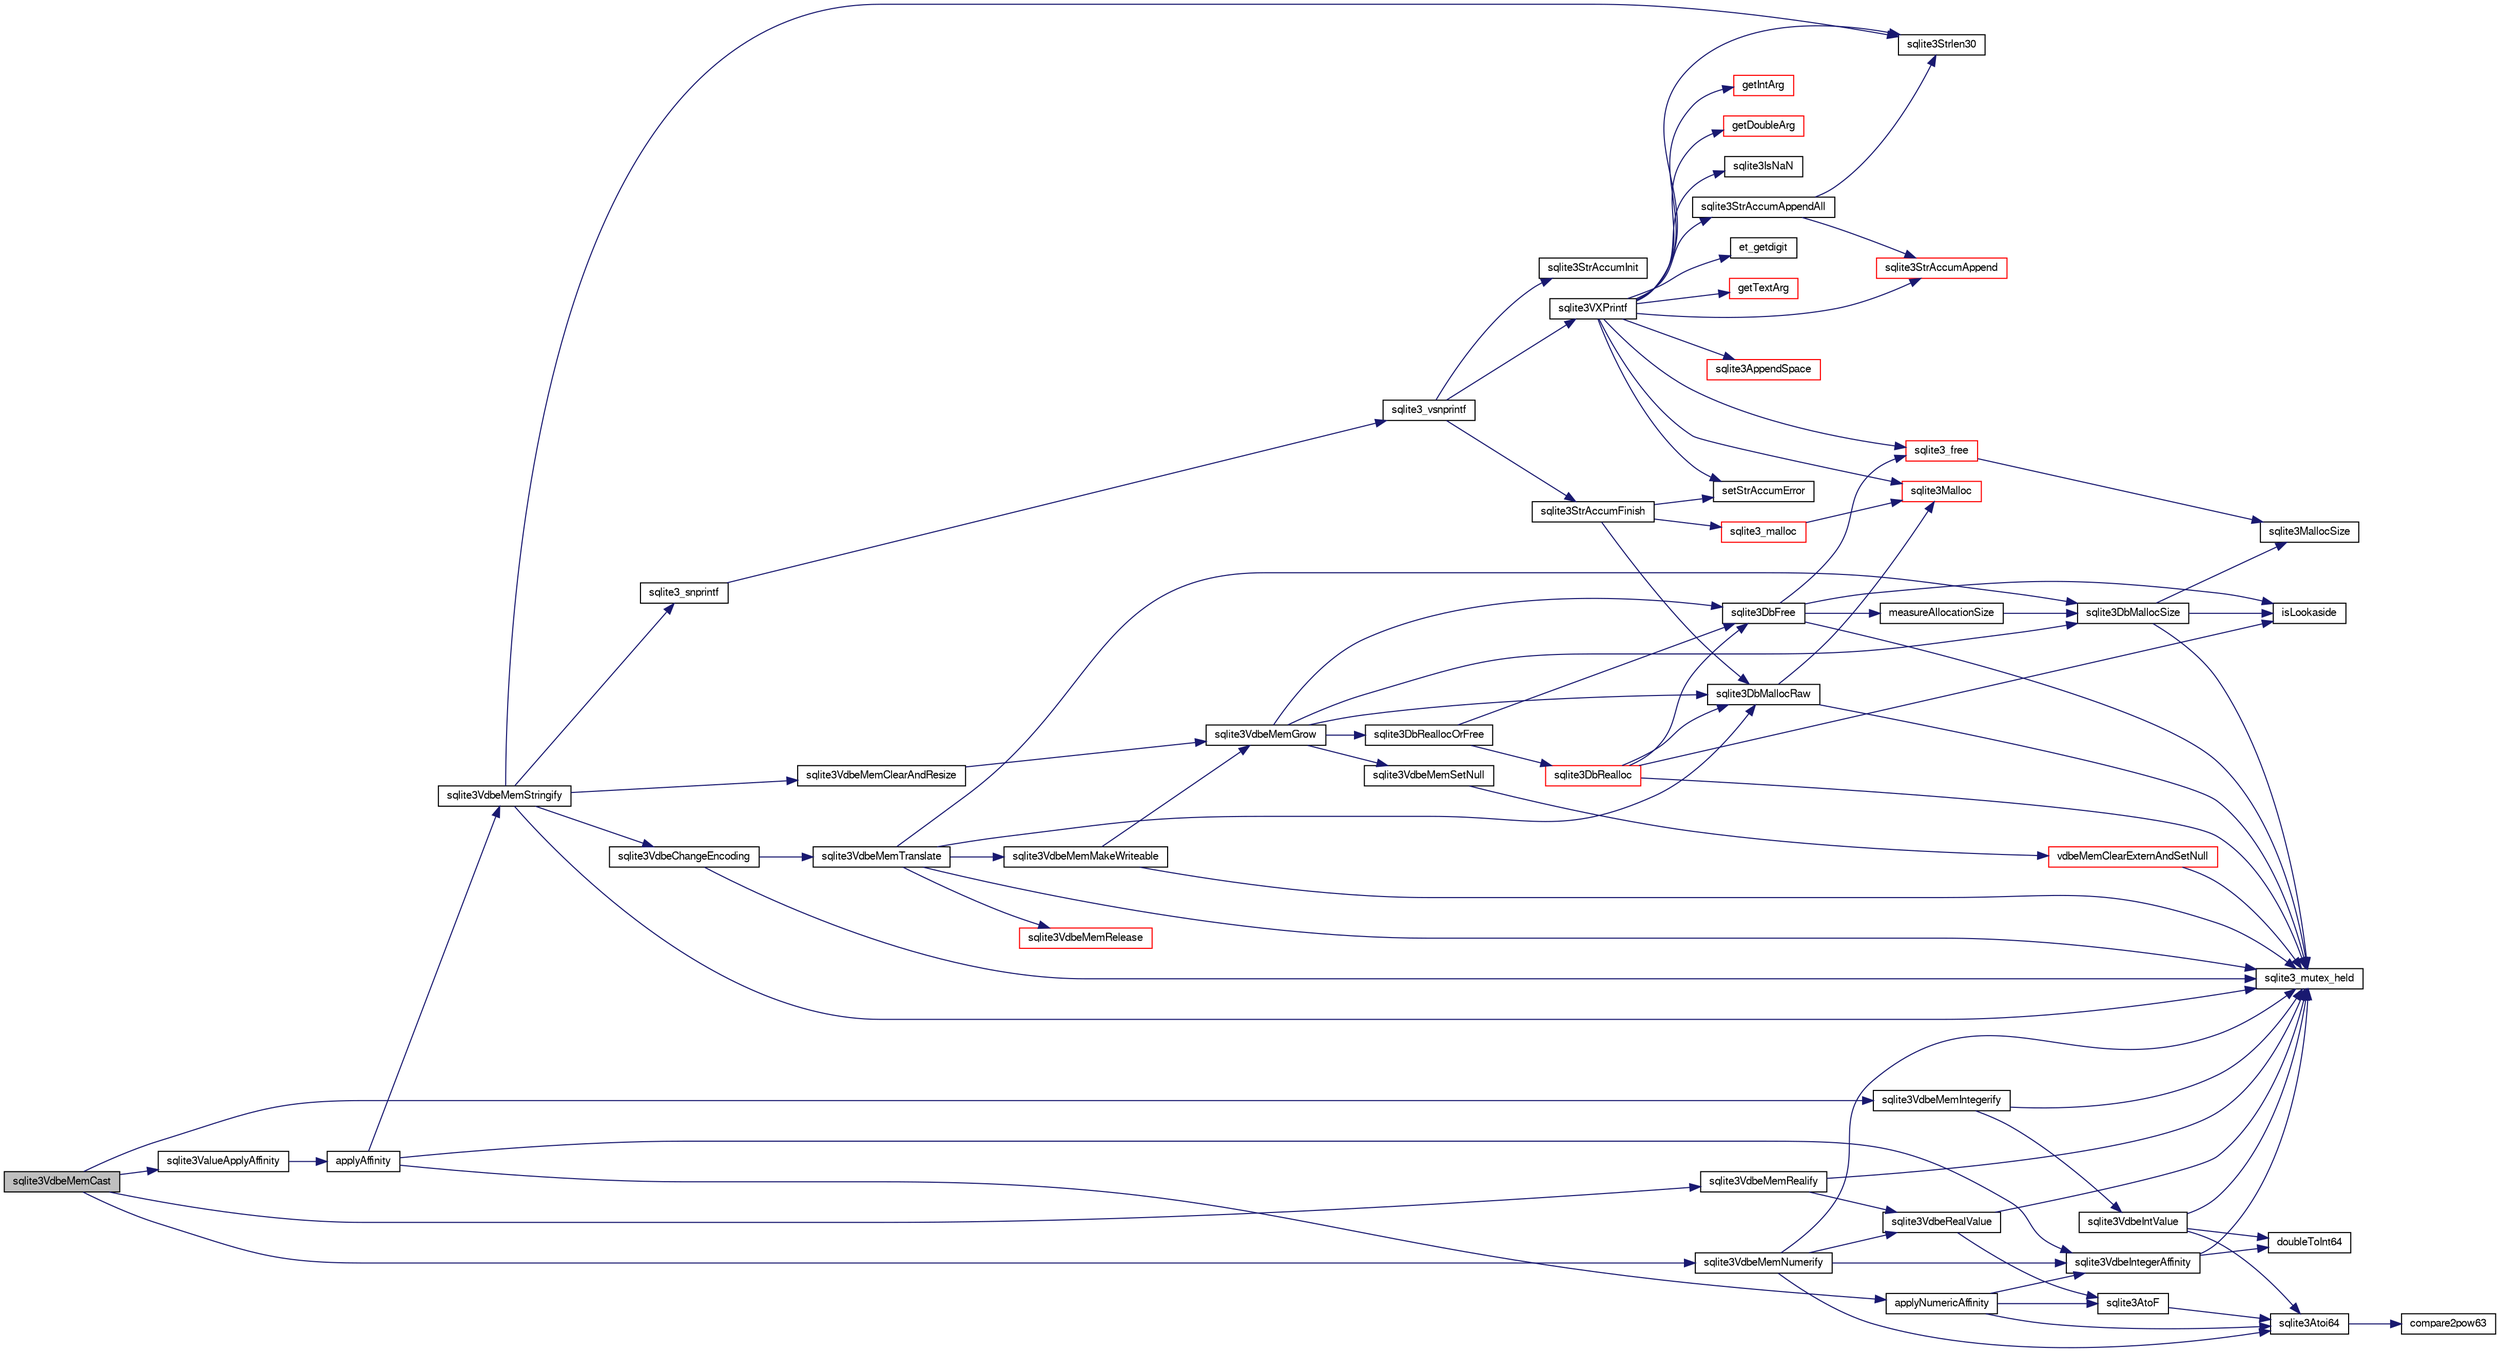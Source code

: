 digraph "sqlite3VdbeMemCast"
{
  edge [fontname="FreeSans",fontsize="10",labelfontname="FreeSans",labelfontsize="10"];
  node [fontname="FreeSans",fontsize="10",shape=record];
  rankdir="LR";
  Node762662 [label="sqlite3VdbeMemCast",height=0.2,width=0.4,color="black", fillcolor="grey75", style="filled", fontcolor="black"];
  Node762662 -> Node762663 [color="midnightblue",fontsize="10",style="solid",fontname="FreeSans"];
  Node762663 [label="sqlite3ValueApplyAffinity",height=0.2,width=0.4,color="black", fillcolor="white", style="filled",URL="$sqlite3_8c.html#a535535f08aaaba2ebdf49ada6aca6fac"];
  Node762663 -> Node762664 [color="midnightblue",fontsize="10",style="solid",fontname="FreeSans"];
  Node762664 [label="applyAffinity",height=0.2,width=0.4,color="black", fillcolor="white", style="filled",URL="$sqlite3_8c.html#a9ed2c1bcefa8734a1c341ba28a785486"];
  Node762664 -> Node762665 [color="midnightblue",fontsize="10",style="solid",fontname="FreeSans"];
  Node762665 [label="applyNumericAffinity",height=0.2,width=0.4,color="black", fillcolor="white", style="filled",URL="$sqlite3_8c.html#a19b758d1e05ec71a8df088b752a4a8cf"];
  Node762665 -> Node762666 [color="midnightblue",fontsize="10",style="solid",fontname="FreeSans"];
  Node762666 [label="sqlite3AtoF",height=0.2,width=0.4,color="black", fillcolor="white", style="filled",URL="$sqlite3_8c.html#ad2a961fc08942417d977510a1384b6d2"];
  Node762666 -> Node762667 [color="midnightblue",fontsize="10",style="solid",fontname="FreeSans"];
  Node762667 [label="sqlite3Atoi64",height=0.2,width=0.4,color="black", fillcolor="white", style="filled",URL="$sqlite3_8c.html#a5b13083911b3dc0a0b54f43acc686a39"];
  Node762667 -> Node762668 [color="midnightblue",fontsize="10",style="solid",fontname="FreeSans"];
  Node762668 [label="compare2pow63",height=0.2,width=0.4,color="black", fillcolor="white", style="filled",URL="$sqlite3_8c.html#adcbebdd3f570175519922276b83132e0"];
  Node762665 -> Node762667 [color="midnightblue",fontsize="10",style="solid",fontname="FreeSans"];
  Node762665 -> Node762669 [color="midnightblue",fontsize="10",style="solid",fontname="FreeSans"];
  Node762669 [label="sqlite3VdbeIntegerAffinity",height=0.2,width=0.4,color="black", fillcolor="white", style="filled",URL="$sqlite3_8c.html#a759b0a721238608821d378aca432ae32"];
  Node762669 -> Node762670 [color="midnightblue",fontsize="10",style="solid",fontname="FreeSans"];
  Node762670 [label="sqlite3_mutex_held",height=0.2,width=0.4,color="black", fillcolor="white", style="filled",URL="$sqlite3_8c.html#acf77da68932b6bc163c5e68547ecc3e7"];
  Node762669 -> Node762671 [color="midnightblue",fontsize="10",style="solid",fontname="FreeSans"];
  Node762671 [label="doubleToInt64",height=0.2,width=0.4,color="black", fillcolor="white", style="filled",URL="$sqlite3_8c.html#a85975c48e5a38f9b8c99b72eb72ebc44"];
  Node762664 -> Node762669 [color="midnightblue",fontsize="10",style="solid",fontname="FreeSans"];
  Node762664 -> Node762672 [color="midnightblue",fontsize="10",style="solid",fontname="FreeSans"];
  Node762672 [label="sqlite3VdbeMemStringify",height=0.2,width=0.4,color="black", fillcolor="white", style="filled",URL="$sqlite3_8c.html#aaf8a4e6bd1059297d279570e30b7680a"];
  Node762672 -> Node762670 [color="midnightblue",fontsize="10",style="solid",fontname="FreeSans"];
  Node762672 -> Node762673 [color="midnightblue",fontsize="10",style="solid",fontname="FreeSans"];
  Node762673 [label="sqlite3VdbeMemClearAndResize",height=0.2,width=0.4,color="black", fillcolor="white", style="filled",URL="$sqlite3_8c.html#add082be4aa46084ecdf023cfac898231"];
  Node762673 -> Node762674 [color="midnightblue",fontsize="10",style="solid",fontname="FreeSans"];
  Node762674 [label="sqlite3VdbeMemGrow",height=0.2,width=0.4,color="black", fillcolor="white", style="filled",URL="$sqlite3_8c.html#aba753c9690ae0ba31b5100945cf29447"];
  Node762674 -> Node762675 [color="midnightblue",fontsize="10",style="solid",fontname="FreeSans"];
  Node762675 [label="sqlite3DbMallocSize",height=0.2,width=0.4,color="black", fillcolor="white", style="filled",URL="$sqlite3_8c.html#aa397e5a8a03495203a0767abf0a71f86"];
  Node762675 -> Node762676 [color="midnightblue",fontsize="10",style="solid",fontname="FreeSans"];
  Node762676 [label="sqlite3MallocSize",height=0.2,width=0.4,color="black", fillcolor="white", style="filled",URL="$sqlite3_8c.html#acf5d2a5f35270bafb050bd2def576955"];
  Node762675 -> Node762670 [color="midnightblue",fontsize="10",style="solid",fontname="FreeSans"];
  Node762675 -> Node762677 [color="midnightblue",fontsize="10",style="solid",fontname="FreeSans"];
  Node762677 [label="isLookaside",height=0.2,width=0.4,color="black", fillcolor="white", style="filled",URL="$sqlite3_8c.html#a770fa05ff9717b75e16f4d968a77b897"];
  Node762674 -> Node762678 [color="midnightblue",fontsize="10",style="solid",fontname="FreeSans"];
  Node762678 [label="sqlite3DbReallocOrFree",height=0.2,width=0.4,color="black", fillcolor="white", style="filled",URL="$sqlite3_8c.html#a532a9fd62eeb46b61885a0fff075231c"];
  Node762678 -> Node762679 [color="midnightblue",fontsize="10",style="solid",fontname="FreeSans"];
  Node762679 [label="sqlite3DbRealloc",height=0.2,width=0.4,color="red", fillcolor="white", style="filled",URL="$sqlite3_8c.html#ae028f4902a9d29bcaf310ff289ee87dc"];
  Node762679 -> Node762670 [color="midnightblue",fontsize="10",style="solid",fontname="FreeSans"];
  Node762679 -> Node762680 [color="midnightblue",fontsize="10",style="solid",fontname="FreeSans"];
  Node762680 [label="sqlite3DbMallocRaw",height=0.2,width=0.4,color="black", fillcolor="white", style="filled",URL="$sqlite3_8c.html#abbe8be0cf7175e11ddc3e2218fad924e"];
  Node762680 -> Node762670 [color="midnightblue",fontsize="10",style="solid",fontname="FreeSans"];
  Node762680 -> Node762681 [color="midnightblue",fontsize="10",style="solid",fontname="FreeSans"];
  Node762681 [label="sqlite3Malloc",height=0.2,width=0.4,color="red", fillcolor="white", style="filled",URL="$sqlite3_8c.html#a361a2eaa846b1885f123abe46f5d8b2b"];
  Node762679 -> Node762677 [color="midnightblue",fontsize="10",style="solid",fontname="FreeSans"];
  Node762679 -> Node762690 [color="midnightblue",fontsize="10",style="solid",fontname="FreeSans"];
  Node762690 [label="sqlite3DbFree",height=0.2,width=0.4,color="black", fillcolor="white", style="filled",URL="$sqlite3_8c.html#ac70ab821a6607b4a1b909582dc37a069"];
  Node762690 -> Node762670 [color="midnightblue",fontsize="10",style="solid",fontname="FreeSans"];
  Node762690 -> Node762691 [color="midnightblue",fontsize="10",style="solid",fontname="FreeSans"];
  Node762691 [label="measureAllocationSize",height=0.2,width=0.4,color="black", fillcolor="white", style="filled",URL="$sqlite3_8c.html#a45731e644a22fdb756e2b6337224217a"];
  Node762691 -> Node762675 [color="midnightblue",fontsize="10",style="solid",fontname="FreeSans"];
  Node762690 -> Node762677 [color="midnightblue",fontsize="10",style="solid",fontname="FreeSans"];
  Node762690 -> Node762692 [color="midnightblue",fontsize="10",style="solid",fontname="FreeSans"];
  Node762692 [label="sqlite3_free",height=0.2,width=0.4,color="red", fillcolor="white", style="filled",URL="$sqlite3_8c.html#a6552349e36a8a691af5487999ab09519"];
  Node762692 -> Node762676 [color="midnightblue",fontsize="10",style="solid",fontname="FreeSans"];
  Node762678 -> Node762690 [color="midnightblue",fontsize="10",style="solid",fontname="FreeSans"];
  Node762674 -> Node762690 [color="midnightblue",fontsize="10",style="solid",fontname="FreeSans"];
  Node762674 -> Node762680 [color="midnightblue",fontsize="10",style="solid",fontname="FreeSans"];
  Node762674 -> Node762800 [color="midnightblue",fontsize="10",style="solid",fontname="FreeSans"];
  Node762800 [label="sqlite3VdbeMemSetNull",height=0.2,width=0.4,color="black", fillcolor="white", style="filled",URL="$sqlite3_8c.html#ae01092c23aebaf8a3ebdf3954609b410"];
  Node762800 -> Node762747 [color="midnightblue",fontsize="10",style="solid",fontname="FreeSans"];
  Node762747 [label="vdbeMemClearExternAndSetNull",height=0.2,width=0.4,color="red", fillcolor="white", style="filled",URL="$sqlite3_8c.html#a29c41a360fb0e86b817777daf061230c"];
  Node762747 -> Node762670 [color="midnightblue",fontsize="10",style="solid",fontname="FreeSans"];
  Node762672 -> Node762867 [color="midnightblue",fontsize="10",style="solid",fontname="FreeSans"];
  Node762867 [label="sqlite3_snprintf",height=0.2,width=0.4,color="black", fillcolor="white", style="filled",URL="$sqlite3_8c.html#aa2695a752e971577f5784122f2013c40"];
  Node762867 -> Node762868 [color="midnightblue",fontsize="10",style="solid",fontname="FreeSans"];
  Node762868 [label="sqlite3_vsnprintf",height=0.2,width=0.4,color="black", fillcolor="white", style="filled",URL="$sqlite3_8c.html#a0862c03aea71d62847e452aa655add42"];
  Node762868 -> Node762719 [color="midnightblue",fontsize="10",style="solid",fontname="FreeSans"];
  Node762719 [label="sqlite3StrAccumInit",height=0.2,width=0.4,color="black", fillcolor="white", style="filled",URL="$sqlite3_8c.html#aabf95e113b9d54d519cd15a56215f560"];
  Node762868 -> Node762720 [color="midnightblue",fontsize="10",style="solid",fontname="FreeSans"];
  Node762720 [label="sqlite3VXPrintf",height=0.2,width=0.4,color="black", fillcolor="white", style="filled",URL="$sqlite3_8c.html#a63c25806c9bd4a2b76f9a0eb232c6bde"];
  Node762720 -> Node762721 [color="midnightblue",fontsize="10",style="solid",fontname="FreeSans"];
  Node762721 [label="sqlite3StrAccumAppend",height=0.2,width=0.4,color="red", fillcolor="white", style="filled",URL="$sqlite3_8c.html#a56664fa33def33c5a5245b623441d5e0"];
  Node762720 -> Node762728 [color="midnightblue",fontsize="10",style="solid",fontname="FreeSans"];
  Node762728 [label="getIntArg",height=0.2,width=0.4,color="red", fillcolor="white", style="filled",URL="$sqlite3_8c.html#abff258963dbd9205fb299851a64c67be"];
  Node762720 -> Node762681 [color="midnightblue",fontsize="10",style="solid",fontname="FreeSans"];
  Node762720 -> Node762724 [color="midnightblue",fontsize="10",style="solid",fontname="FreeSans"];
  Node762724 [label="setStrAccumError",height=0.2,width=0.4,color="black", fillcolor="white", style="filled",URL="$sqlite3_8c.html#a3dc479a1fc8ba1ab8edfe51f8a0b102c"];
  Node762720 -> Node762731 [color="midnightblue",fontsize="10",style="solid",fontname="FreeSans"];
  Node762731 [label="getDoubleArg",height=0.2,width=0.4,color="red", fillcolor="white", style="filled",URL="$sqlite3_8c.html#a1cf25120072c85bd261983b24c12c3d9"];
  Node762720 -> Node762734 [color="midnightblue",fontsize="10",style="solid",fontname="FreeSans"];
  Node762734 [label="sqlite3IsNaN",height=0.2,width=0.4,color="black", fillcolor="white", style="filled",URL="$sqlite3_8c.html#aed4d78203877c3486765ccbc7feebb50"];
  Node762720 -> Node762735 [color="midnightblue",fontsize="10",style="solid",fontname="FreeSans"];
  Node762735 [label="sqlite3Strlen30",height=0.2,width=0.4,color="black", fillcolor="white", style="filled",URL="$sqlite3_8c.html#a3dcd80ba41f1a308193dee74857b62a7"];
  Node762720 -> Node762736 [color="midnightblue",fontsize="10",style="solid",fontname="FreeSans"];
  Node762736 [label="et_getdigit",height=0.2,width=0.4,color="black", fillcolor="white", style="filled",URL="$sqlite3_8c.html#a40c5a308749ad07cc2397a53e081bff0"];
  Node762720 -> Node762737 [color="midnightblue",fontsize="10",style="solid",fontname="FreeSans"];
  Node762737 [label="getTextArg",height=0.2,width=0.4,color="red", fillcolor="white", style="filled",URL="$sqlite3_8c.html#afbb41850423ef20071cefaab0431e04d"];
  Node762720 -> Node762752 [color="midnightblue",fontsize="10",style="solid",fontname="FreeSans"];
  Node762752 [label="sqlite3StrAccumAppendAll",height=0.2,width=0.4,color="black", fillcolor="white", style="filled",URL="$sqlite3_8c.html#acaf8f3e4f99a3c3a4a77e9c987547289"];
  Node762752 -> Node762721 [color="midnightblue",fontsize="10",style="solid",fontname="FreeSans"];
  Node762752 -> Node762735 [color="midnightblue",fontsize="10",style="solid",fontname="FreeSans"];
  Node762720 -> Node762753 [color="midnightblue",fontsize="10",style="solid",fontname="FreeSans"];
  Node762753 [label="sqlite3AppendSpace",height=0.2,width=0.4,color="red", fillcolor="white", style="filled",URL="$sqlite3_8c.html#aefd38a5afc0020d4a93855c3ee7c63a8"];
  Node762720 -> Node762692 [color="midnightblue",fontsize="10",style="solid",fontname="FreeSans"];
  Node762868 -> Node762754 [color="midnightblue",fontsize="10",style="solid",fontname="FreeSans"];
  Node762754 [label="sqlite3StrAccumFinish",height=0.2,width=0.4,color="black", fillcolor="white", style="filled",URL="$sqlite3_8c.html#adb7f26b10ac1b847db6f000ef4c2e2ba"];
  Node762754 -> Node762680 [color="midnightblue",fontsize="10",style="solid",fontname="FreeSans"];
  Node762754 -> Node762755 [color="midnightblue",fontsize="10",style="solid",fontname="FreeSans"];
  Node762755 [label="sqlite3_malloc",height=0.2,width=0.4,color="red", fillcolor="white", style="filled",URL="$sqlite3_8c.html#ac79dba55fc32b6a840cf5a9769bce7cd"];
  Node762755 -> Node762681 [color="midnightblue",fontsize="10",style="solid",fontname="FreeSans"];
  Node762754 -> Node762724 [color="midnightblue",fontsize="10",style="solid",fontname="FreeSans"];
  Node762672 -> Node762735 [color="midnightblue",fontsize="10",style="solid",fontname="FreeSans"];
  Node762672 -> Node762742 [color="midnightblue",fontsize="10",style="solid",fontname="FreeSans"];
  Node762742 [label="sqlite3VdbeChangeEncoding",height=0.2,width=0.4,color="black", fillcolor="white", style="filled",URL="$sqlite3_8c.html#aa7cf8e488bf8cf9ec18528f52a40de31"];
  Node762742 -> Node762670 [color="midnightblue",fontsize="10",style="solid",fontname="FreeSans"];
  Node762742 -> Node762743 [color="midnightblue",fontsize="10",style="solid",fontname="FreeSans"];
  Node762743 [label="sqlite3VdbeMemTranslate",height=0.2,width=0.4,color="black", fillcolor="white", style="filled",URL="$sqlite3_8c.html#adc5f07459f00d96ec7591be255d029f5"];
  Node762743 -> Node762670 [color="midnightblue",fontsize="10",style="solid",fontname="FreeSans"];
  Node762743 -> Node762744 [color="midnightblue",fontsize="10",style="solid",fontname="FreeSans"];
  Node762744 [label="sqlite3VdbeMemMakeWriteable",height=0.2,width=0.4,color="black", fillcolor="white", style="filled",URL="$sqlite3_8c.html#afabdd8032205a36c69ad191c6bbb6a34"];
  Node762744 -> Node762670 [color="midnightblue",fontsize="10",style="solid",fontname="FreeSans"];
  Node762744 -> Node762674 [color="midnightblue",fontsize="10",style="solid",fontname="FreeSans"];
  Node762743 -> Node762680 [color="midnightblue",fontsize="10",style="solid",fontname="FreeSans"];
  Node762743 -> Node762745 [color="midnightblue",fontsize="10",style="solid",fontname="FreeSans"];
  Node762745 [label="sqlite3VdbeMemRelease",height=0.2,width=0.4,color="red", fillcolor="white", style="filled",URL="$sqlite3_8c.html#a90606361dbeba88159fd6ff03fcc10cc"];
  Node762743 -> Node762675 [color="midnightblue",fontsize="10",style="solid",fontname="FreeSans"];
  Node762662 -> Node762947 [color="midnightblue",fontsize="10",style="solid",fontname="FreeSans"];
  Node762947 [label="sqlite3VdbeMemNumerify",height=0.2,width=0.4,color="black", fillcolor="white", style="filled",URL="$sqlite3_8c.html#a5b24feaa1b99012399cb264698e27c41"];
  Node762947 -> Node762670 [color="midnightblue",fontsize="10",style="solid",fontname="FreeSans"];
  Node762947 -> Node762667 [color="midnightblue",fontsize="10",style="solid",fontname="FreeSans"];
  Node762947 -> Node762733 [color="midnightblue",fontsize="10",style="solid",fontname="FreeSans"];
  Node762733 [label="sqlite3VdbeRealValue",height=0.2,width=0.4,color="black", fillcolor="white", style="filled",URL="$sqlite3_8c.html#a5bf943a4f9a5516911b3bc610e3d64e0"];
  Node762733 -> Node762670 [color="midnightblue",fontsize="10",style="solid",fontname="FreeSans"];
  Node762733 -> Node762666 [color="midnightblue",fontsize="10",style="solid",fontname="FreeSans"];
  Node762947 -> Node762669 [color="midnightblue",fontsize="10",style="solid",fontname="FreeSans"];
  Node762662 -> Node762948 [color="midnightblue",fontsize="10",style="solid",fontname="FreeSans"];
  Node762948 [label="sqlite3VdbeMemIntegerify",height=0.2,width=0.4,color="black", fillcolor="white", style="filled",URL="$sqlite3_8c.html#abbe4d6d927b85b81fda952bce3b9b511"];
  Node762948 -> Node762670 [color="midnightblue",fontsize="10",style="solid",fontname="FreeSans"];
  Node762948 -> Node762730 [color="midnightblue",fontsize="10",style="solid",fontname="FreeSans"];
  Node762730 [label="sqlite3VdbeIntValue",height=0.2,width=0.4,color="black", fillcolor="white", style="filled",URL="$sqlite3_8c.html#a3dc28e3bfdbecf81633c3697a3aacd45"];
  Node762730 -> Node762670 [color="midnightblue",fontsize="10",style="solid",fontname="FreeSans"];
  Node762730 -> Node762671 [color="midnightblue",fontsize="10",style="solid",fontname="FreeSans"];
  Node762730 -> Node762667 [color="midnightblue",fontsize="10",style="solid",fontname="FreeSans"];
  Node762662 -> Node762949 [color="midnightblue",fontsize="10",style="solid",fontname="FreeSans"];
  Node762949 [label="sqlite3VdbeMemRealify",height=0.2,width=0.4,color="black", fillcolor="white", style="filled",URL="$sqlite3_8c.html#ac26c4c00ed416dafa56f3200c7c34ec1"];
  Node762949 -> Node762670 [color="midnightblue",fontsize="10",style="solid",fontname="FreeSans"];
  Node762949 -> Node762733 [color="midnightblue",fontsize="10",style="solid",fontname="FreeSans"];
}
